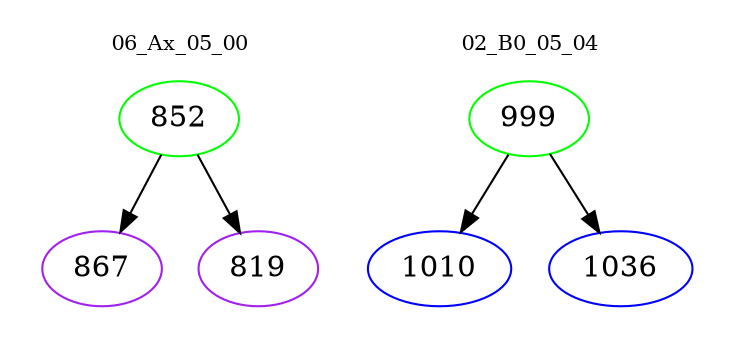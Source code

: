 digraph{
subgraph cluster_0 {
color = white
label = "06_Ax_05_00";
fontsize=10;
T0_852 [label="852", color="green"]
T0_852 -> T0_867 [color="black"]
T0_867 [label="867", color="purple"]
T0_852 -> T0_819 [color="black"]
T0_819 [label="819", color="purple"]
}
subgraph cluster_1 {
color = white
label = "02_B0_05_04";
fontsize=10;
T1_999 [label="999", color="green"]
T1_999 -> T1_1010 [color="black"]
T1_1010 [label="1010", color="blue"]
T1_999 -> T1_1036 [color="black"]
T1_1036 [label="1036", color="blue"]
}
}

